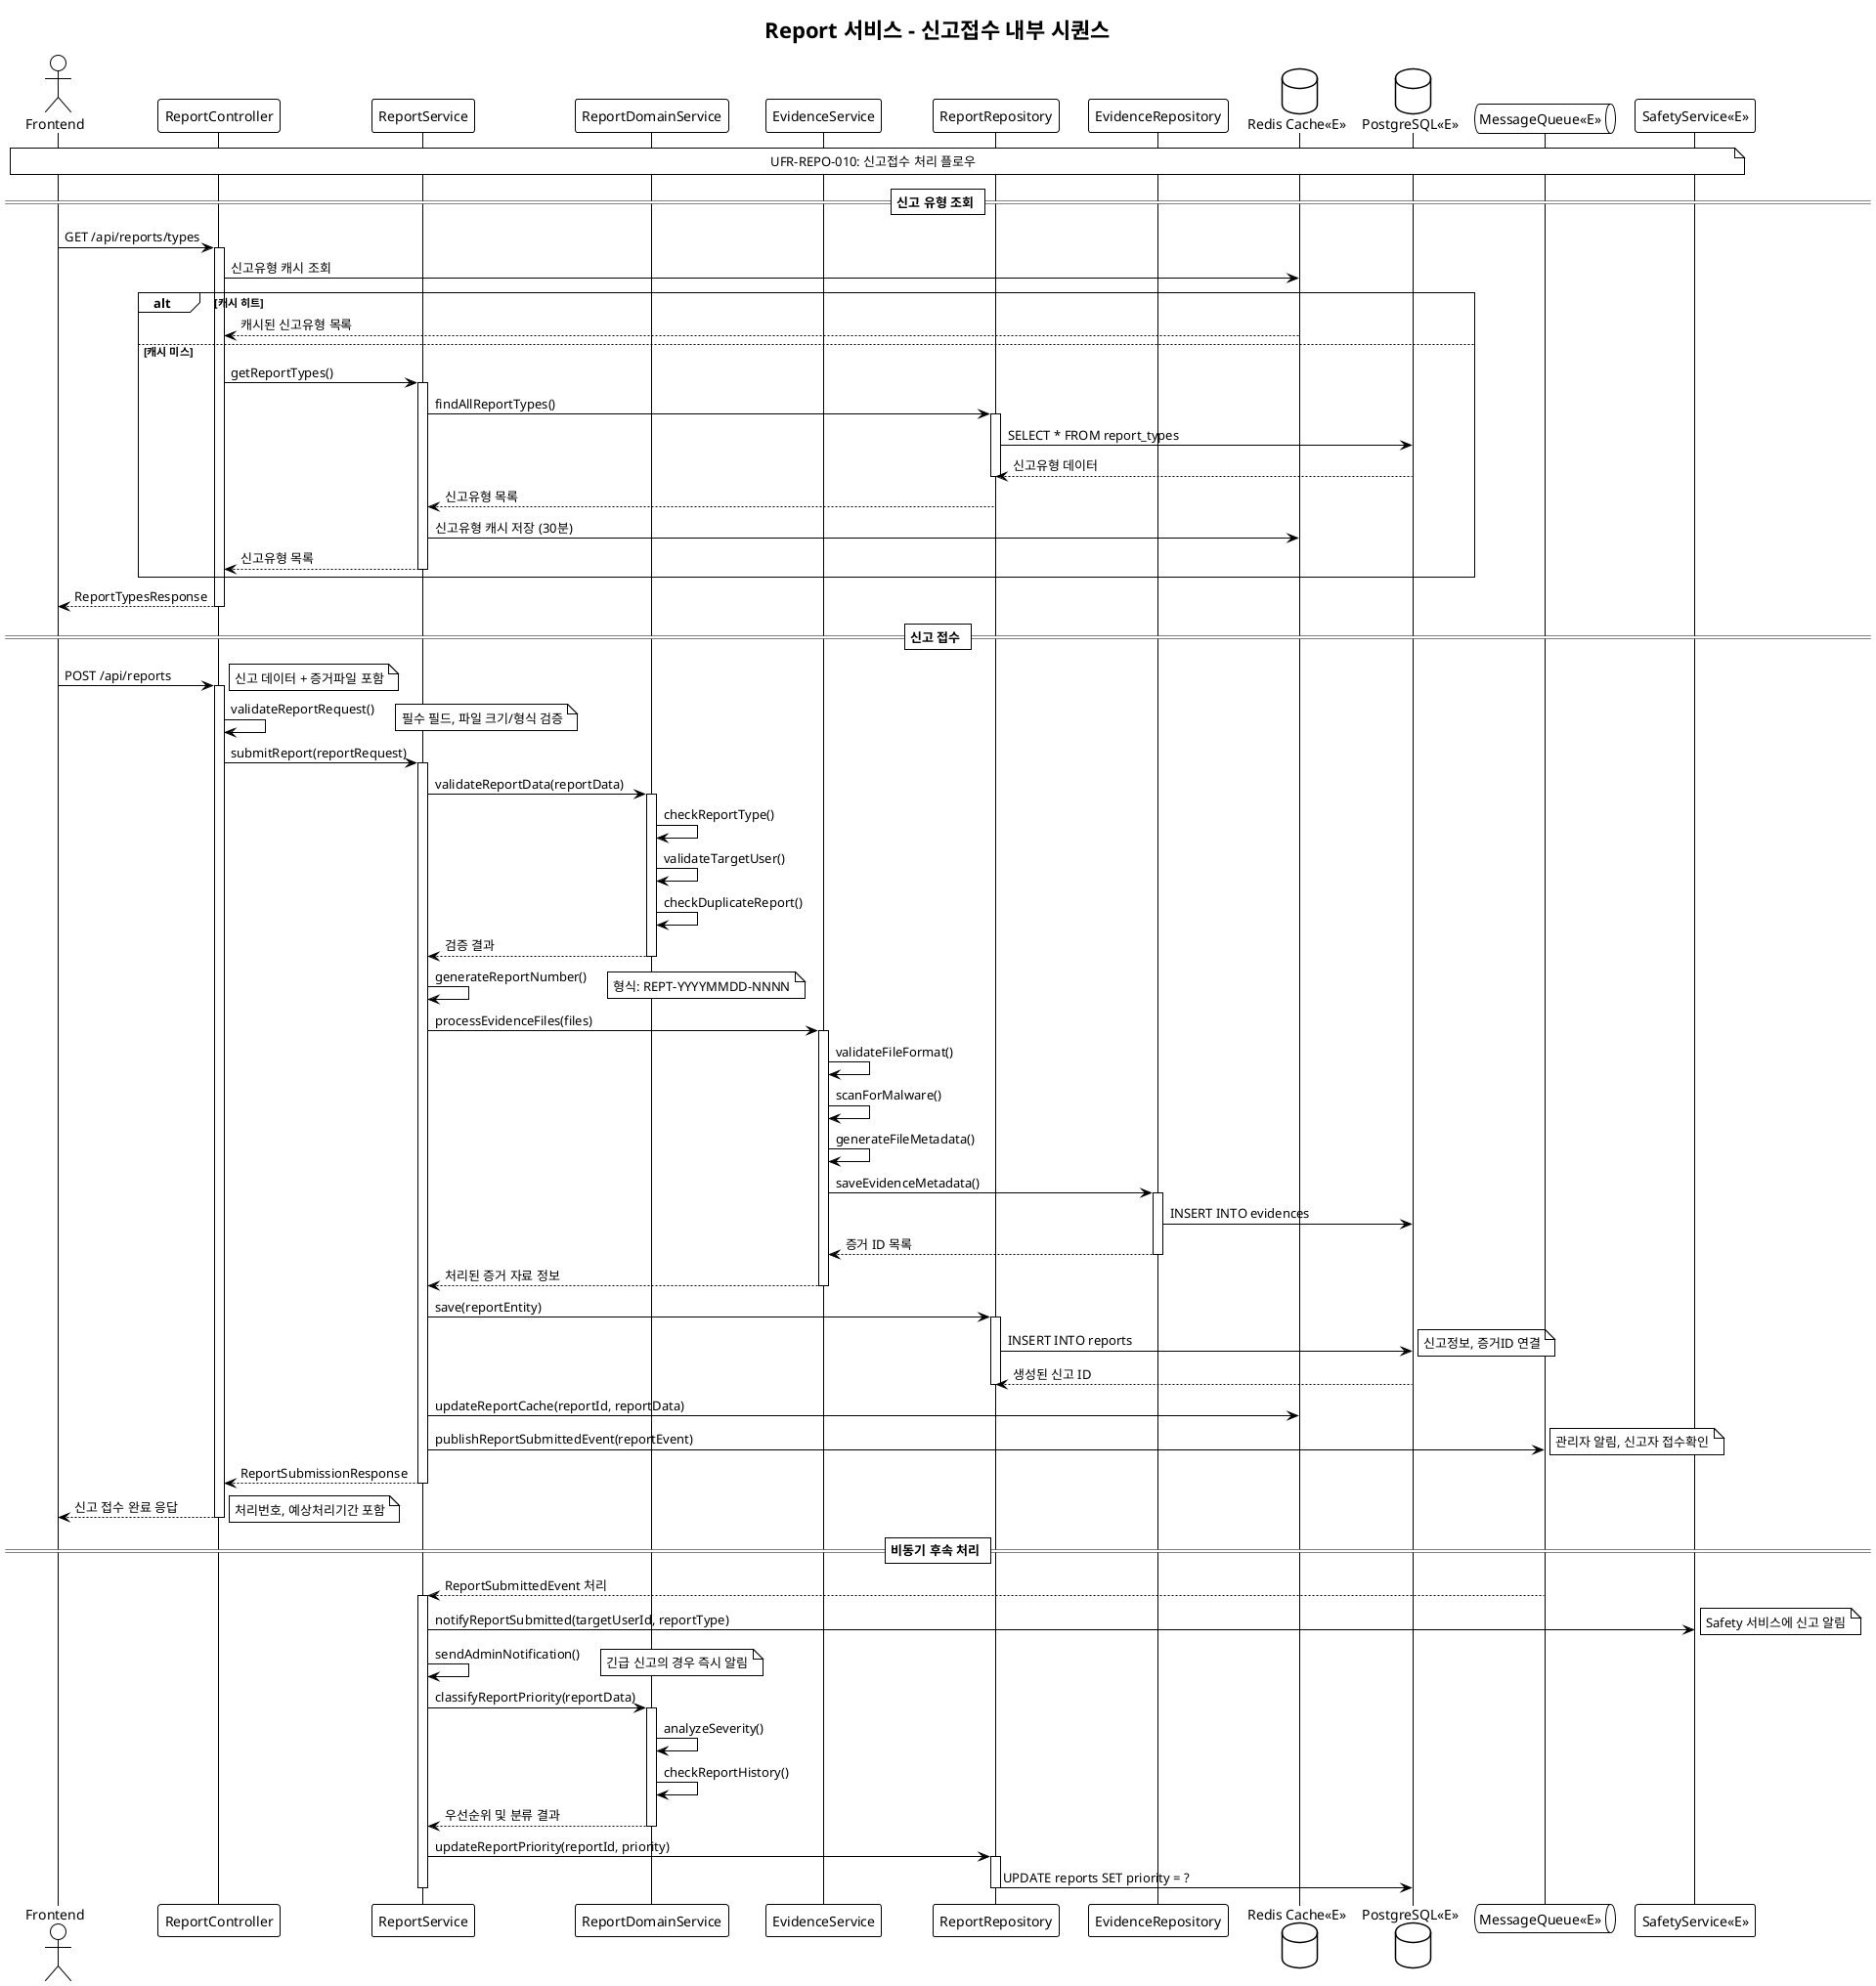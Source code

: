 @startuml
!theme mono

title Report 서비스 - 신고접수 내부 시퀀스

actor "Frontend" as fe
participant "ReportController" as ctrl
participant "ReportService" as service
participant "ReportDomainService" as domain
participant "EvidenceService" as evidence
participant "ReportRepository" as repo
participant "EvidenceRepository" as evidenceRepo
database "Redis Cache<<E>>" as cache
database "PostgreSQL<<E>>" as db
queue "MessageQueue<<E>>" as mq
participant "SafetyService<<E>>" as safety

note over fe, safety: UFR-REPO-010: 신고접수 처리 플로우

== 신고 유형 조회 ==
fe -> ctrl : GET /api/reports/types
activate ctrl
ctrl -> cache : 신고유형 캐시 조회
alt 캐시 히트
    cache --> ctrl : 캐시된 신고유형 목록
else 캐시 미스
    ctrl -> service : getReportTypes()
    activate service
    service -> repo : findAllReportTypes()
    activate repo
    repo -> db : SELECT * FROM report_types
    db --> repo : 신고유형 데이터
    deactivate repo
    repo --> service : 신고유형 목록
    service -> cache : 신고유형 캐시 저장 (30분)
    service --> ctrl : 신고유형 목록
    deactivate service
end
ctrl --> fe : ReportTypesResponse
deactivate ctrl

== 신고 접수 ==
fe -> ctrl : POST /api/reports
note right : 신고 데이터 + 증거파일 포함
activate ctrl

' 요청 검증
ctrl -> ctrl : validateReportRequest()
note right : 필수 필드, 파일 크기/형식 검증

' 서비스 레이어 처리
ctrl -> service : submitReport(reportRequest)
activate service

' 신고 정보 검증
service -> domain : validateReportData(reportData)
activate domain
domain -> domain : checkReportType()
domain -> domain : validateTargetUser()
domain -> domain : checkDuplicateReport()
domain --> service : 검증 결과
deactivate domain

' 신고 번호 생성
service -> service : generateReportNumber()
note right : 형식: REPT-YYYYMMDD-NNNN

' 증거 자료 처리
service -> evidence : processEvidenceFiles(files)
activate evidence
evidence -> evidence : validateFileFormat()
evidence -> evidence : scanForMalware()
evidence -> evidence : generateFileMetadata()
evidence -> evidenceRepo : saveEvidenceMetadata()
activate evidenceRepo
evidenceRepo -> db : INSERT INTO evidences
evidenceRepo --> evidence : 증거 ID 목록
deactivate evidenceRepo
evidence --> service : 처리된 증거 자료 정보
deactivate evidence

' 신고 저장
service -> repo : save(reportEntity)
activate repo
repo -> db : INSERT INTO reports
note right : 신고정보, 증거ID 연결
db --> repo : 생성된 신고 ID
deactivate repo

' 캐시 업데이트
service -> cache : updateReportCache(reportId, reportData)

' 비동기 알림 발송
service -> mq : publishReportSubmittedEvent(reportEvent)
note right : 관리자 알림, 신고자 접수확인

service --> ctrl : ReportSubmissionResponse
deactivate service

ctrl --> fe : 신고 접수 완료 응답
note right : 처리번호, 예상처리기간 포함
deactivate ctrl

== 비동기 후속 처리 ==
mq --> service : ReportSubmittedEvent 처리
activate service

' 관련 서비스 알림
service -> safety : notifyReportSubmitted(targetUserId, reportType)
note right : Safety 서비스에 신고 알림

' 관리자 알림
service -> service : sendAdminNotification()
note right : 긴급 신고의 경우 즉시 알림

' 자동 분류 및 우선순위 설정
service -> domain : classifyReportPriority(reportData)
activate domain
domain -> domain : analyzeSeverity()
domain -> domain : checkReportHistory()
domain --> service : 우선순위 및 분류 결과
deactivate domain

service -> repo : updateReportPriority(reportId, priority)
activate repo
repo -> db : UPDATE reports SET priority = ?
deactivate repo

deactivate service

@enduml